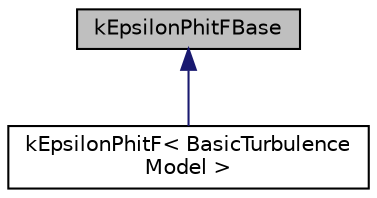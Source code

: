 digraph "kEpsilonPhitFBase"
{
  bgcolor="transparent";
  edge [fontname="Helvetica",fontsize="10",labelfontname="Helvetica",labelfontsize="10"];
  node [fontname="Helvetica",fontsize="10",shape=record];
  Node1 [label="kEpsilonPhitFBase",height=0.2,width=0.4,color="black", fillcolor="grey75", style="filled" fontcolor="black"];
  Node1 -> Node2 [dir="back",color="midnightblue",fontsize="10",style="solid",fontname="Helvetica"];
  Node2 [label="kEpsilonPhitF\< BasicTurbulence\lModel \>",height=0.2,width=0.4,color="black",URL="$classFoam_1_1RASModels_1_1kEpsilonPhitF.html",tooltip="The k-epsilon-phit-f turbulence closure model for incompressible and compressible flows..."];
}
